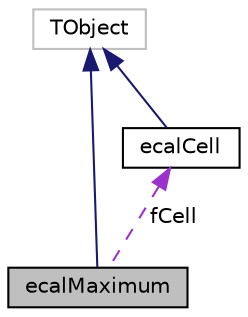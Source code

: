 digraph "ecalMaximum"
{
 // LATEX_PDF_SIZE
  edge [fontname="Helvetica",fontsize="10",labelfontname="Helvetica",labelfontsize="10"];
  node [fontname="Helvetica",fontsize="10",shape=record];
  Node1 [label="ecalMaximum",height=0.2,width=0.4,color="black", fillcolor="grey75", style="filled", fontcolor="black",tooltip=" "];
  Node2 -> Node1 [dir="back",color="midnightblue",fontsize="10",style="solid",fontname="Helvetica"];
  Node2 [label="TObject",height=0.2,width=0.4,color="grey75", fillcolor="white", style="filled",tooltip=" "];
  Node3 -> Node1 [dir="back",color="darkorchid3",fontsize="10",style="dashed",label=" fCell" ,fontname="Helvetica"];
  Node3 [label="ecalCell",height=0.2,width=0.4,color="black", fillcolor="white", style="filled",URL="$classecalCell.html",tooltip=" "];
  Node2 -> Node3 [dir="back",color="midnightblue",fontsize="10",style="solid",fontname="Helvetica"];
}
